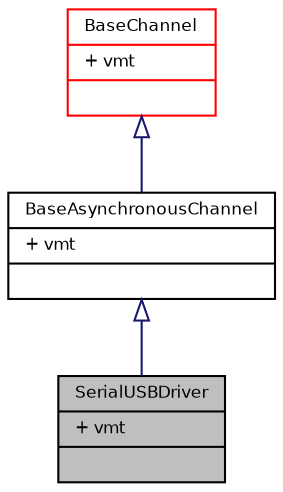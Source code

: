 digraph "SerialUSBDriver"
{
  bgcolor="transparent";
  edge [fontname="Helvetica",fontsize="8",labelfontname="Helvetica",labelfontsize="8"];
  node [fontname="Helvetica",fontsize="8",shape=record];
  Node0 [label="{SerialUSBDriver\n|+ vmt\l|}",height=0.2,width=0.4,color="black", fillcolor="grey75", style="filled", fontcolor="black"];
  Node1 -> Node0 [dir="back",color="midnightblue",fontsize="8",style="solid",arrowtail="onormal",fontname="Helvetica"];
  Node1 [label="{BaseAsynchronousChannel\n|+ vmt\l|}",height=0.2,width=0.4,color="black",URL="$struct_base_asynchronous_channel.html",tooltip="Base asynchronous channel class. "];
  Node2 -> Node1 [dir="back",color="midnightblue",fontsize="8",style="solid",arrowtail="onormal",fontname="Helvetica"];
  Node2 [label="{BaseChannel\n|+ vmt\l|}",height=0.2,width=0.4,color="red",URL="$struct_base_channel.html",tooltip="Base channel class. "];
}
